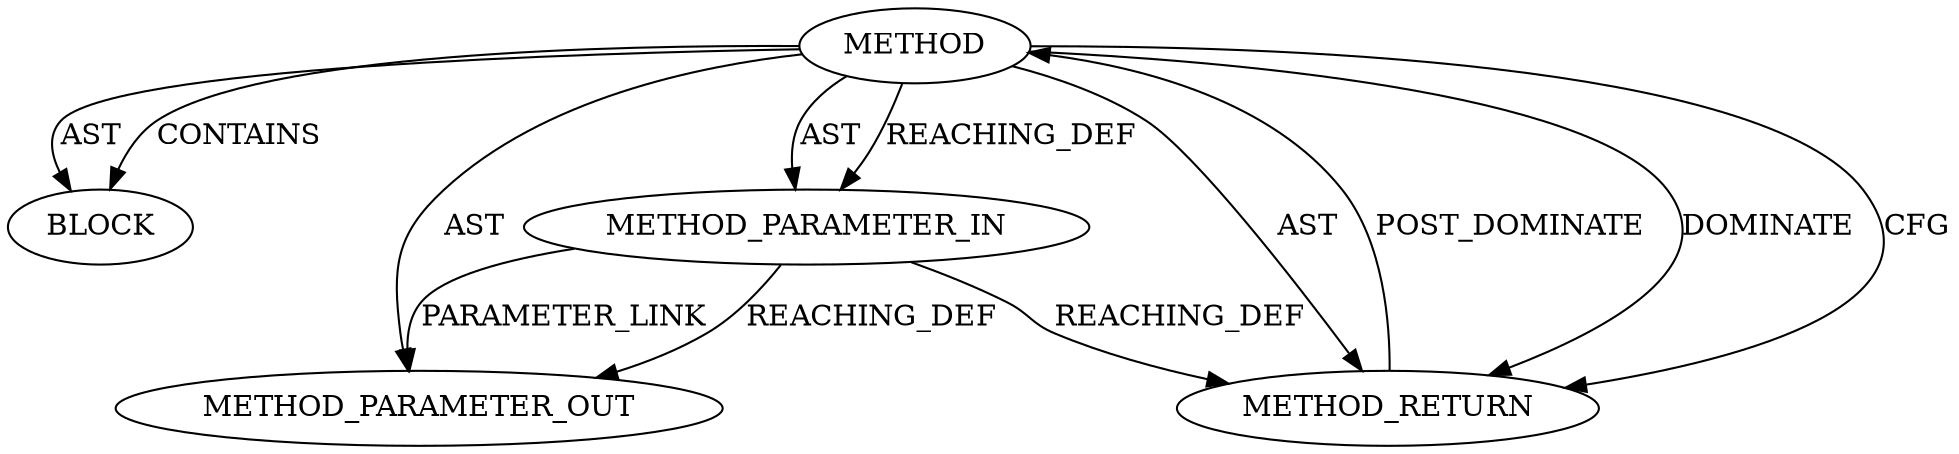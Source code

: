 digraph {
  19487 [label=METHOD AST_PARENT_TYPE="NAMESPACE_BLOCK" AST_PARENT_FULL_NAME="<global>" ORDER=0 CODE="<empty>" FULL_NAME="dev_hold" IS_EXTERNAL=true FILENAME="<empty>" SIGNATURE="" NAME="dev_hold"]
  19489 [label=BLOCK ORDER=1 ARGUMENT_INDEX=1 CODE="<empty>" TYPE_FULL_NAME="ANY"]
  19488 [label=METHOD_PARAMETER_IN ORDER=1 CODE="p1" IS_VARIADIC=false TYPE_FULL_NAME="ANY" EVALUATION_STRATEGY="BY_VALUE" INDEX=1 NAME="p1"]
  21809 [label=METHOD_PARAMETER_OUT ORDER=1 CODE="p1" IS_VARIADIC=false TYPE_FULL_NAME="ANY" EVALUATION_STRATEGY="BY_VALUE" INDEX=1 NAME="p1"]
  19490 [label=METHOD_RETURN ORDER=2 CODE="RET" TYPE_FULL_NAME="ANY" EVALUATION_STRATEGY="BY_VALUE"]
  19488 -> 21809 [label=PARAMETER_LINK ]
  19487 -> 19490 [label=DOMINATE ]
  19487 -> 19490 [label=CFG ]
  19487 -> 19488 [label=REACHING_DEF VARIABLE=""]
  19488 -> 19490 [label=REACHING_DEF VARIABLE="p1"]
  19487 -> 19489 [label=CONTAINS ]
  19488 -> 21809 [label=REACHING_DEF VARIABLE="p1"]
  19487 -> 19488 [label=AST ]
  19487 -> 21809 [label=AST ]
  19487 -> 19490 [label=AST ]
  19487 -> 19489 [label=AST ]
  19490 -> 19487 [label=POST_DOMINATE ]
}
